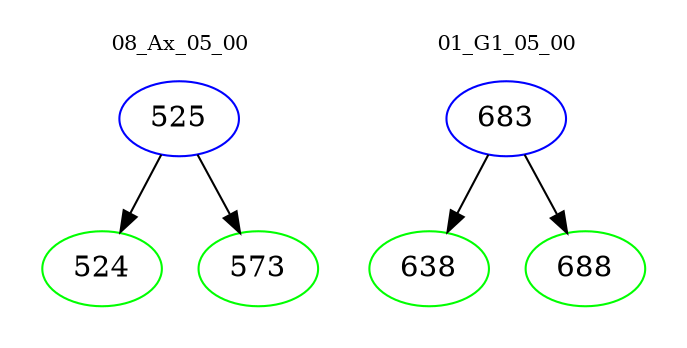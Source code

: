 digraph{
subgraph cluster_0 {
color = white
label = "08_Ax_05_00";
fontsize=10;
T0_525 [label="525", color="blue"]
T0_525 -> T0_524 [color="black"]
T0_524 [label="524", color="green"]
T0_525 -> T0_573 [color="black"]
T0_573 [label="573", color="green"]
}
subgraph cluster_1 {
color = white
label = "01_G1_05_00";
fontsize=10;
T1_683 [label="683", color="blue"]
T1_683 -> T1_638 [color="black"]
T1_638 [label="638", color="green"]
T1_683 -> T1_688 [color="black"]
T1_688 [label="688", color="green"]
}
}
